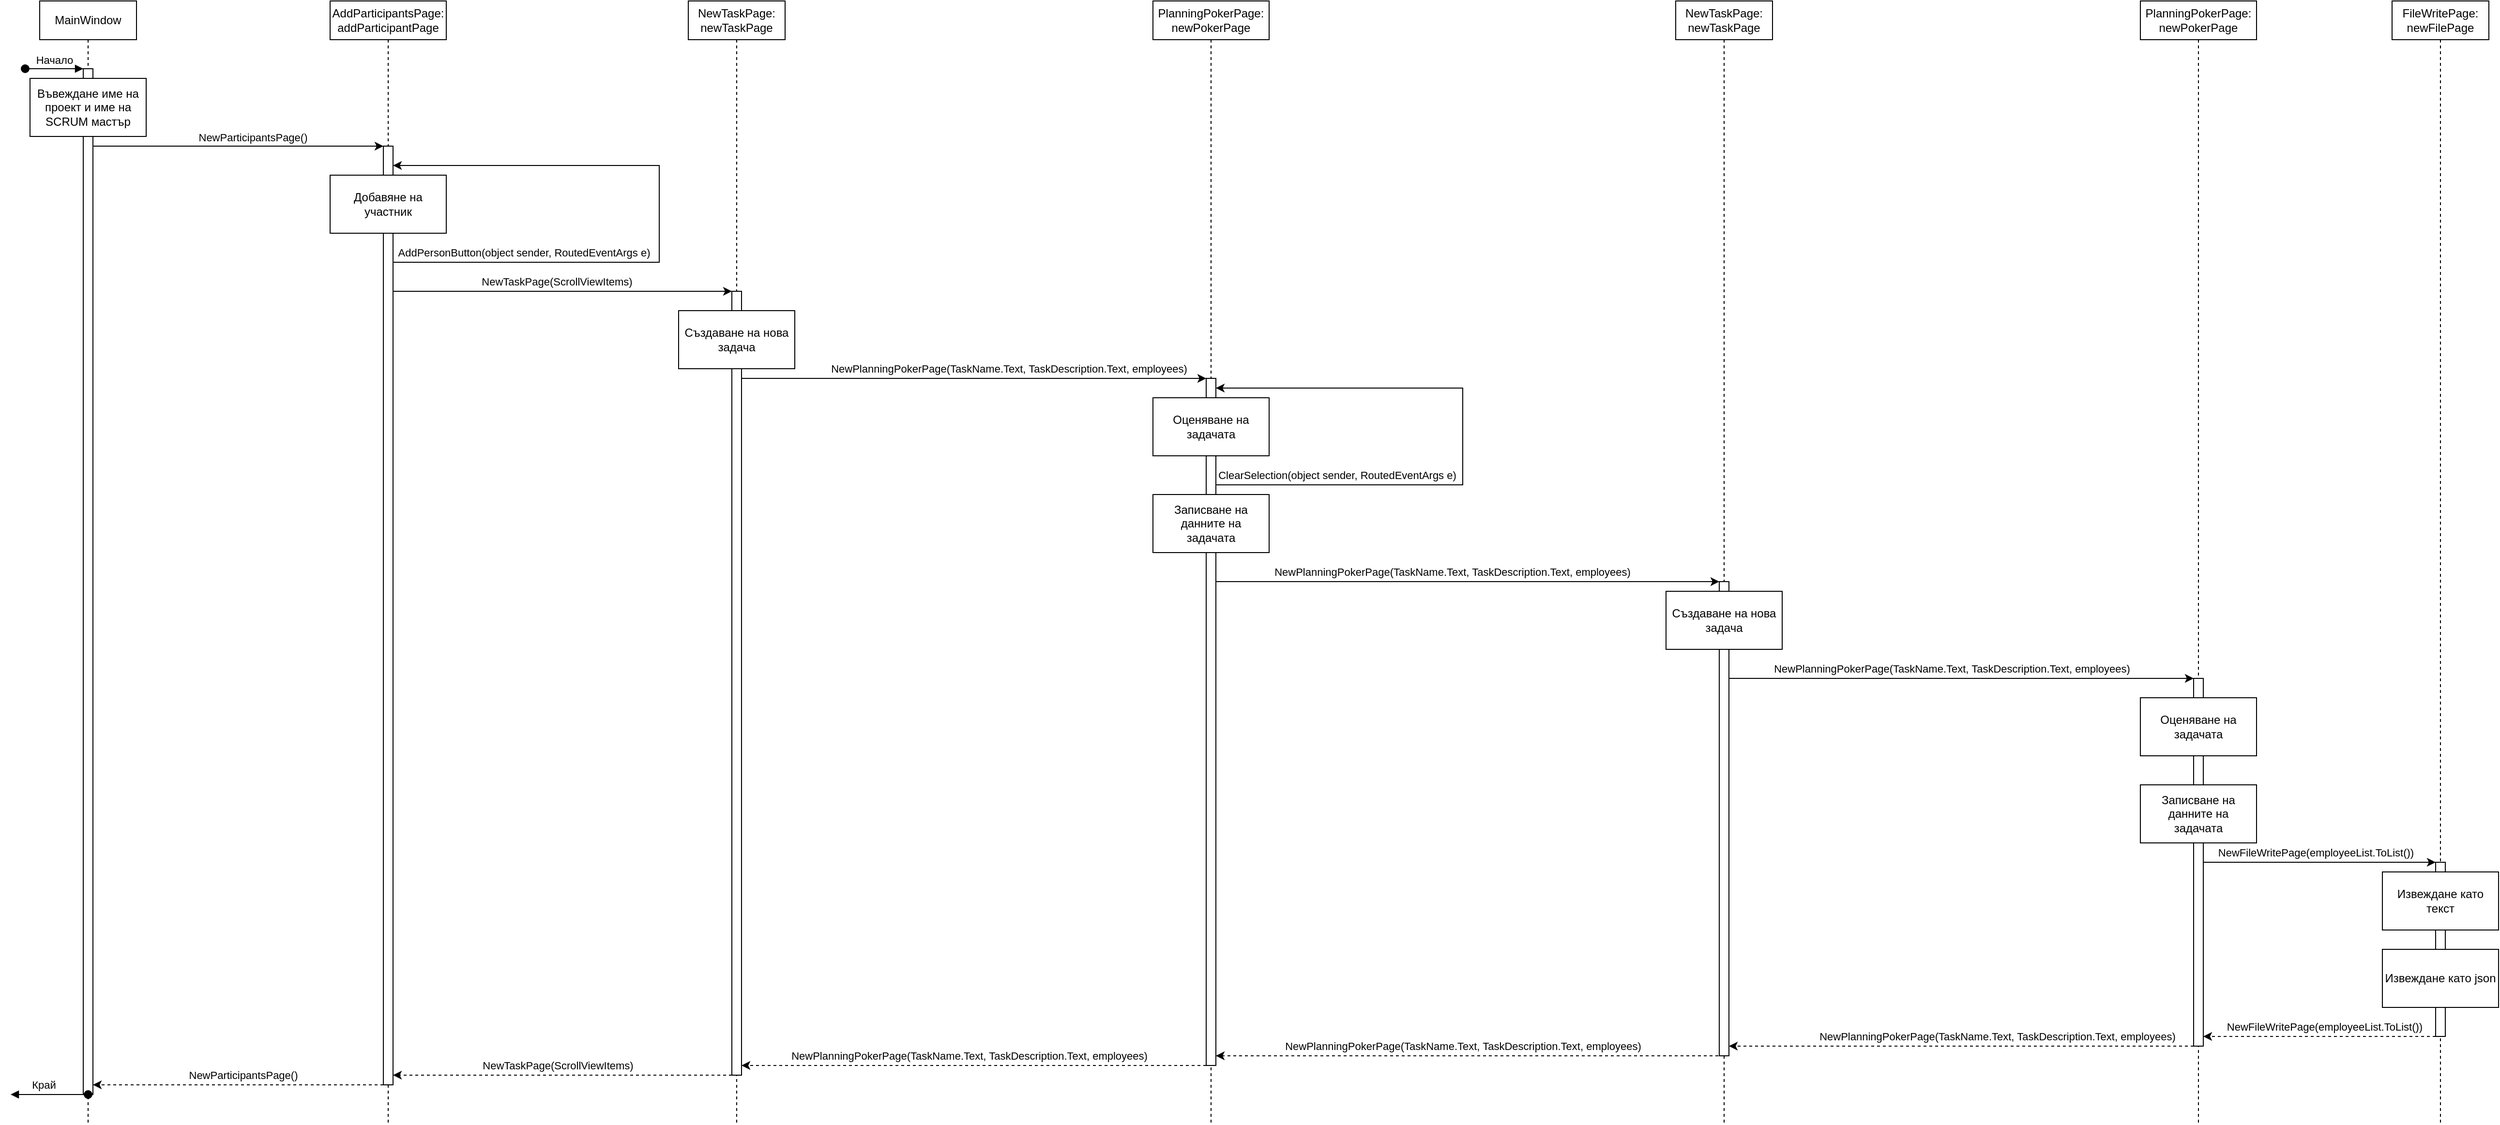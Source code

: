 <mxfile version="21.2.3" type="device">
  <diagram name="Page-1" id="2YBvvXClWsGukQMizWep">
    <mxGraphModel dx="1035" dy="569" grid="1" gridSize="10" guides="1" tooltips="1" connect="1" arrows="1" fold="1" page="1" pageScale="1" pageWidth="850" pageHeight="1100" math="0" shadow="0">
      <root>
        <mxCell id="0" />
        <mxCell id="1" parent="0" />
        <mxCell id="aM9ryv3xv72pqoxQDRHE-1" value="MainWindow" style="shape=umlLifeline;perimeter=lifelinePerimeter;whiteSpace=wrap;html=1;container=0;dropTarget=0;collapsible=0;recursiveResize=0;outlineConnect=0;portConstraint=eastwest;newEdgeStyle={&quot;edgeStyle&quot;:&quot;elbowEdgeStyle&quot;,&quot;elbow&quot;:&quot;vertical&quot;,&quot;curved&quot;:0,&quot;rounded&quot;:0};" parent="1" vertex="1">
          <mxGeometry x="40" y="40" width="100" height="1160" as="geometry" />
        </mxCell>
        <mxCell id="aM9ryv3xv72pqoxQDRHE-2" value="" style="html=1;points=[];perimeter=orthogonalPerimeter;outlineConnect=0;targetShapes=umlLifeline;portConstraint=eastwest;newEdgeStyle={&quot;edgeStyle&quot;:&quot;elbowEdgeStyle&quot;,&quot;elbow&quot;:&quot;vertical&quot;,&quot;curved&quot;:0,&quot;rounded&quot;:0};" parent="aM9ryv3xv72pqoxQDRHE-1" vertex="1">
          <mxGeometry x="45" y="70" width="10" height="1060" as="geometry" />
        </mxCell>
        <mxCell id="aM9ryv3xv72pqoxQDRHE-3" value="Начало" style="html=1;verticalAlign=bottom;startArrow=oval;endArrow=block;startSize=8;edgeStyle=elbowEdgeStyle;elbow=vertical;curved=0;rounded=0;" parent="aM9ryv3xv72pqoxQDRHE-1" target="aM9ryv3xv72pqoxQDRHE-2" edge="1">
          <mxGeometry relative="1" as="geometry">
            <mxPoint x="-15" y="70" as="sourcePoint" />
          </mxGeometry>
        </mxCell>
        <mxCell id="aM9ryv3xv72pqoxQDRHE-5" value="AddParticipantsPage:&lt;br&gt;addParticipantPage" style="shape=umlLifeline;perimeter=lifelinePerimeter;whiteSpace=wrap;html=1;container=0;dropTarget=0;collapsible=0;recursiveResize=0;outlineConnect=0;portConstraint=eastwest;newEdgeStyle={&quot;edgeStyle&quot;:&quot;elbowEdgeStyle&quot;,&quot;elbow&quot;:&quot;vertical&quot;,&quot;curved&quot;:0,&quot;rounded&quot;:0};size=40;" parent="1" vertex="1">
          <mxGeometry x="340" y="40" width="120" height="1160" as="geometry" />
        </mxCell>
        <mxCell id="O8Y2yQ0MNWPU1Q-F4xDI-1" value="NewTaskPage:&lt;br&gt;newTaskPage" style="shape=umlLifeline;perimeter=lifelinePerimeter;whiteSpace=wrap;html=1;container=0;dropTarget=0;collapsible=0;recursiveResize=0;outlineConnect=0;portConstraint=eastwest;newEdgeStyle={&quot;edgeStyle&quot;:&quot;elbowEdgeStyle&quot;,&quot;elbow&quot;:&quot;vertical&quot;,&quot;curved&quot;:0,&quot;rounded&quot;:0};" parent="1" vertex="1">
          <mxGeometry x="710" y="40" width="100" height="1160" as="geometry" />
        </mxCell>
        <mxCell id="O8Y2yQ0MNWPU1Q-F4xDI-3" value="&lt;div&gt;PlanningPokerPage:&lt;/div&gt;newPokerPage" style="shape=umlLifeline;perimeter=lifelinePerimeter;whiteSpace=wrap;html=1;container=0;dropTarget=0;collapsible=0;recursiveResize=0;outlineConnect=0;portConstraint=eastwest;newEdgeStyle={&quot;edgeStyle&quot;:&quot;elbowEdgeStyle&quot;,&quot;elbow&quot;:&quot;vertical&quot;,&quot;curved&quot;:0,&quot;rounded&quot;:0};" parent="1" vertex="1">
          <mxGeometry x="1190" y="40" width="120" height="1160" as="geometry" />
        </mxCell>
        <mxCell id="O8Y2yQ0MNWPU1Q-F4xDI-5" value="Въвеждане име на проект и име на SCRUM мастър" style="rounded=0;whiteSpace=wrap;html=1;" parent="1" vertex="1">
          <mxGeometry x="30" y="120" width="120" height="60" as="geometry" />
        </mxCell>
        <mxCell id="O8Y2yQ0MNWPU1Q-F4xDI-10" value="" style="edgeStyle=elbowEdgeStyle;rounded=0;orthogonalLoop=1;jettySize=auto;html=1;elbow=vertical;curved=0;" parent="1" edge="1" target="O8Y2yQ0MNWPU1Q-F4xDI-9" source="aM9ryv3xv72pqoxQDRHE-2">
          <mxGeometry relative="1" as="geometry">
            <mxPoint x="95" y="199" as="sourcePoint" />
            <mxPoint x="290" y="220" as="targetPoint" />
            <Array as="points">
              <mxPoint x="220" y="190" />
              <mxPoint x="170" y="210" />
              <mxPoint x="180" y="199" />
              <mxPoint x="250" y="189" />
              <mxPoint x="190" y="229" />
            </Array>
          </mxGeometry>
        </mxCell>
        <mxCell id="O8Y2yQ0MNWPU1Q-F4xDI-13" value="NewParticipantsPage()" style="edgeLabel;html=1;align=center;verticalAlign=middle;resizable=0;points=[];" parent="O8Y2yQ0MNWPU1Q-F4xDI-10" vertex="1" connectable="0">
          <mxGeometry x="0.207" y="-2" relative="1" as="geometry">
            <mxPoint x="-16" y="-11" as="offset" />
          </mxGeometry>
        </mxCell>
        <mxCell id="O8Y2yQ0MNWPU1Q-F4xDI-26" value="" style="edgeStyle=elbowEdgeStyle;rounded=0;orthogonalLoop=1;jettySize=auto;html=1;elbow=vertical;curved=0;" parent="1" source="O8Y2yQ0MNWPU1Q-F4xDI-20" target="O8Y2yQ0MNWPU1Q-F4xDI-25" edge="1">
          <mxGeometry relative="1" as="geometry">
            <Array as="points">
              <mxPoint x="850" y="430" />
            </Array>
          </mxGeometry>
        </mxCell>
        <mxCell id="O8Y2yQ0MNWPU1Q-F4xDI-27" value="NewPlanningPokerPage(TaskName.Text, TaskDescription.Text, employees)" style="edgeLabel;html=1;align=center;verticalAlign=middle;resizable=0;points=[];" parent="O8Y2yQ0MNWPU1Q-F4xDI-26" vertex="1" connectable="0">
          <mxGeometry x="0.144" y="2" relative="1" as="geometry">
            <mxPoint x="1" y="-8" as="offset" />
          </mxGeometry>
        </mxCell>
        <mxCell id="O8Y2yQ0MNWPU1Q-F4xDI-20" value="" style="html=1;points=[];perimeter=orthogonalPerimeter;outlineConnect=0;targetShapes=umlLifeline;portConstraint=eastwest;newEdgeStyle={&quot;edgeStyle&quot;:&quot;elbowEdgeStyle&quot;,&quot;elbow&quot;:&quot;vertical&quot;,&quot;curved&quot;:0,&quot;rounded&quot;:0};" parent="1" vertex="1">
          <mxGeometry x="755" y="340" width="10" height="810" as="geometry" />
        </mxCell>
        <mxCell id="O8Y2yQ0MNWPU1Q-F4xDI-21" value="" style="edgeStyle=elbowEdgeStyle;rounded=0;orthogonalLoop=1;jettySize=auto;html=1;elbow=vertical;curved=0;" parent="1" source="O8Y2yQ0MNWPU1Q-F4xDI-9" target="O8Y2yQ0MNWPU1Q-F4xDI-20" edge="1">
          <mxGeometry relative="1" as="geometry">
            <Array as="points">
              <mxPoint x="690" y="340" />
              <mxPoint x="500" y="330" />
            </Array>
          </mxGeometry>
        </mxCell>
        <mxCell id="O8Y2yQ0MNWPU1Q-F4xDI-23" value="NewTaskPage(ScrollViewItems)" style="edgeLabel;html=1;align=center;verticalAlign=middle;resizable=0;points=[];" parent="O8Y2yQ0MNWPU1Q-F4xDI-21" vertex="1" connectable="0">
          <mxGeometry x="0.576" y="-2" relative="1" as="geometry">
            <mxPoint x="-107" y="-12" as="offset" />
          </mxGeometry>
        </mxCell>
        <mxCell id="O8Y2yQ0MNWPU1Q-F4xDI-24" value="Създаване на нова задача" style="rounded=0;whiteSpace=wrap;html=1;" parent="1" vertex="1">
          <mxGeometry x="700" y="360" width="120" height="60" as="geometry" />
        </mxCell>
        <mxCell id="O8Y2yQ0MNWPU1Q-F4xDI-29" value="" style="endArrow=classic;html=1;rounded=0;" parent="1" target="O8Y2yQ0MNWPU1Q-F4xDI-25" edge="1">
          <mxGeometry width="50" height="50" relative="1" as="geometry">
            <mxPoint x="1250" y="540" as="sourcePoint" />
            <mxPoint x="1330" y="420" as="targetPoint" />
            <Array as="points">
              <mxPoint x="1300" y="540" />
              <mxPoint x="1510" y="540" />
              <mxPoint x="1510" y="440" />
              <mxPoint x="1330" y="440" />
              <mxPoint x="1290" y="440" />
            </Array>
          </mxGeometry>
        </mxCell>
        <mxCell id="O8Y2yQ0MNWPU1Q-F4xDI-30" value="ClearSelection(object sender, RoutedEventArgs e)" style="edgeLabel;html=1;align=center;verticalAlign=middle;resizable=0;points=[];" parent="O8Y2yQ0MNWPU1Q-F4xDI-29" vertex="1" connectable="0">
          <mxGeometry x="-0.727" y="-1" relative="1" as="geometry">
            <mxPoint x="46" y="-11" as="offset" />
          </mxGeometry>
        </mxCell>
        <mxCell id="O8Y2yQ0MNWPU1Q-F4xDI-25" value="" style="html=1;points=[];perimeter=orthogonalPerimeter;outlineConnect=0;targetShapes=umlLifeline;portConstraint=eastwest;newEdgeStyle={&quot;edgeStyle&quot;:&quot;elbowEdgeStyle&quot;,&quot;elbow&quot;:&quot;vertical&quot;,&quot;curved&quot;:0,&quot;rounded&quot;:0};" parent="1" vertex="1">
          <mxGeometry x="1245" y="430" width="10" height="710" as="geometry" />
        </mxCell>
        <mxCell id="O8Y2yQ0MNWPU1Q-F4xDI-28" value="Оценяване на задачата" style="rounded=0;whiteSpace=wrap;html=1;" parent="1" vertex="1">
          <mxGeometry x="1190" y="450" width="120" height="60" as="geometry" />
        </mxCell>
        <mxCell id="O8Y2yQ0MNWPU1Q-F4xDI-37" value="&lt;div&gt;Записване на данните на&lt;/div&gt;&lt;div&gt;задачата&lt;/div&gt;" style="rounded=0;whiteSpace=wrap;html=1;" parent="1" vertex="1">
          <mxGeometry x="1190" y="550" width="120" height="60" as="geometry" />
        </mxCell>
        <mxCell id="O8Y2yQ0MNWPU1Q-F4xDI-39" value="FileWritePage:&lt;br&gt;newFilePage" style="shape=umlLifeline;perimeter=lifelinePerimeter;whiteSpace=wrap;html=1;container=0;dropTarget=0;collapsible=0;recursiveResize=0;outlineConnect=0;portConstraint=eastwest;newEdgeStyle={&quot;edgeStyle&quot;:&quot;elbowEdgeStyle&quot;,&quot;elbow&quot;:&quot;vertical&quot;,&quot;curved&quot;:0,&quot;rounded&quot;:0};" parent="1" vertex="1">
          <mxGeometry x="2470" y="40" width="100" height="1160" as="geometry" />
        </mxCell>
        <mxCell id="4PMqVrFQ4jnjLl5kj5E4-8" value="" style="html=1;points=[];perimeter=orthogonalPerimeter;outlineConnect=0;targetShapes=umlLifeline;portConstraint=eastwest;newEdgeStyle={&quot;edgeStyle&quot;:&quot;elbowEdgeStyle&quot;,&quot;elbow&quot;:&quot;vertical&quot;,&quot;curved&quot;:0,&quot;rounded&quot;:0};" vertex="1" parent="O8Y2yQ0MNWPU1Q-F4xDI-39">
          <mxGeometry x="45" y="890" width="10" height="180" as="geometry" />
        </mxCell>
        <mxCell id="O8Y2yQ0MNWPU1Q-F4xDI-46" value="" style="endArrow=classic;html=1;rounded=0;" parent="1" source="O8Y2yQ0MNWPU1Q-F4xDI-25" target="4PMqVrFQ4jnjLl5kj5E4-17" edge="1">
          <mxGeometry width="50" height="50" relative="1" as="geometry">
            <mxPoint x="870" y="640" as="sourcePoint" />
            <mxPoint x="920" y="590" as="targetPoint" />
            <Array as="points">
              <mxPoint x="1330" y="640" />
              <mxPoint x="1360" y="640" />
            </Array>
          </mxGeometry>
        </mxCell>
        <mxCell id="8F0MhI7d2BhW70WeMo5a-2" value="NewPlanningPokerPage(TaskName.Text, TaskDescription.Text, employees)" style="edgeLabel;html=1;align=center;verticalAlign=middle;resizable=0;points=[];" parent="O8Y2yQ0MNWPU1Q-F4xDI-46" vertex="1" connectable="0">
          <mxGeometry x="-0.255" relative="1" as="geometry">
            <mxPoint x="50" y="-10" as="offset" />
          </mxGeometry>
        </mxCell>
        <mxCell id="O8Y2yQ0MNWPU1Q-F4xDI-49" value="" style="endArrow=classic;html=1;rounded=0;dashed=1;" parent="1" source="O8Y2yQ0MNWPU1Q-F4xDI-20" target="O8Y2yQ0MNWPU1Q-F4xDI-9" edge="1">
          <mxGeometry width="50" height="50" relative="1" as="geometry">
            <mxPoint x="440" y="700" as="sourcePoint" />
            <mxPoint x="410" y="790" as="targetPoint" />
            <Array as="points">
              <mxPoint x="480" y="1150" />
            </Array>
          </mxGeometry>
        </mxCell>
        <mxCell id="8F0MhI7d2BhW70WeMo5a-5" value="NewTaskPage(ScrollViewItems)" style="edgeLabel;html=1;align=center;verticalAlign=middle;resizable=0;points=[];" parent="O8Y2yQ0MNWPU1Q-F4xDI-49" vertex="1" connectable="0">
          <mxGeometry x="0.033" y="-1" relative="1" as="geometry">
            <mxPoint x="1" y="-9" as="offset" />
          </mxGeometry>
        </mxCell>
        <mxCell id="O8Y2yQ0MNWPU1Q-F4xDI-51" value="" style="endArrow=classic;html=1;rounded=0;dashed=1;" parent="1" edge="1">
          <mxGeometry width="50" height="50" relative="1" as="geometry">
            <mxPoint x="1245" y="1140" as="sourcePoint" />
            <mxPoint x="765" y="1140" as="targetPoint" />
            <Array as="points">
              <mxPoint x="890" y="1140" />
              <mxPoint x="830" y="1140" />
            </Array>
          </mxGeometry>
        </mxCell>
        <mxCell id="8F0MhI7d2BhW70WeMo5a-3" value="NewPlanningPokerPage(TaskName.Text, TaskDescription.Text, employees)" style="edgeLabel;html=1;align=center;verticalAlign=middle;resizable=0;points=[];" parent="O8Y2yQ0MNWPU1Q-F4xDI-51" vertex="1" connectable="0">
          <mxGeometry x="0.124" relative="1" as="geometry">
            <mxPoint x="25" y="-10" as="offset" />
          </mxGeometry>
        </mxCell>
        <mxCell id="8F0MhI7d2BhW70WeMo5a-6" value="" style="endArrow=classic;html=1;rounded=0;dashed=1;" parent="1" source="O8Y2yQ0MNWPU1Q-F4xDI-9" target="aM9ryv3xv72pqoxQDRHE-2" edge="1">
          <mxGeometry width="50" height="50" relative="1" as="geometry">
            <mxPoint x="240" y="840" as="sourcePoint" />
            <mxPoint x="170" y="840" as="targetPoint" />
            <Array as="points">
              <mxPoint x="180" y="1160" />
            </Array>
          </mxGeometry>
        </mxCell>
        <mxCell id="8F0MhI7d2BhW70WeMo5a-7" value="NewParticipantsPage()" style="edgeLabel;html=1;align=center;verticalAlign=middle;resizable=0;points=[];" parent="8F0MhI7d2BhW70WeMo5a-6" vertex="1" connectable="0">
          <mxGeometry x="0.265" y="3" relative="1" as="geometry">
            <mxPoint x="45" y="-13" as="offset" />
          </mxGeometry>
        </mxCell>
        <mxCell id="8F0MhI7d2BhW70WeMo5a-8" value="" style="html=1;verticalAlign=bottom;startArrow=oval;endArrow=block;startSize=8;edgeStyle=elbowEdgeStyle;elbow=vertical;curved=0;rounded=0;" parent="1" edge="1">
          <mxGeometry x="0.143" y="120" relative="1" as="geometry">
            <mxPoint x="90" y="1170" as="sourcePoint" />
            <mxPoint x="10" y="1170" as="targetPoint" />
            <Array as="points">
              <mxPoint x="60" y="1170" />
            </Array>
            <mxPoint as="offset" />
          </mxGeometry>
        </mxCell>
        <mxCell id="8F0MhI7d2BhW70WeMo5a-9" value="Край" style="edgeLabel;html=1;align=center;verticalAlign=middle;resizable=0;points=[];" parent="8F0MhI7d2BhW70WeMo5a-8" vertex="1" connectable="0">
          <mxGeometry x="0.286" y="2" relative="1" as="geometry">
            <mxPoint x="5" y="-12" as="offset" />
          </mxGeometry>
        </mxCell>
        <mxCell id="O8Y2yQ0MNWPU1Q-F4xDI-9" value="" style="html=1;points=[];perimeter=orthogonalPerimeter;outlineConnect=0;targetShapes=umlLifeline;portConstraint=eastwest;newEdgeStyle={&quot;edgeStyle&quot;:&quot;elbowEdgeStyle&quot;,&quot;elbow&quot;:&quot;vertical&quot;,&quot;curved&quot;:0,&quot;rounded&quot;:0};" parent="1" vertex="1">
          <mxGeometry x="395" y="190" width="10" height="970" as="geometry" />
        </mxCell>
        <mxCell id="O8Y2yQ0MNWPU1Q-F4xDI-17" value="" style="endArrow=classic;html=1;rounded=0;" parent="1" source="O8Y2yQ0MNWPU1Q-F4xDI-9" target="O8Y2yQ0MNWPU1Q-F4xDI-9" edge="1">
          <mxGeometry width="50" height="50" relative="1" as="geometry">
            <mxPoint x="410" y="310" as="sourcePoint" />
            <mxPoint x="520" y="150" as="targetPoint" />
            <Array as="points">
              <mxPoint x="680" y="310" />
              <mxPoint x="680" y="270" />
              <mxPoint x="680" y="210" />
            </Array>
          </mxGeometry>
        </mxCell>
        <mxCell id="O8Y2yQ0MNWPU1Q-F4xDI-19" value="&lt;div&gt;AddPersonButton(object sender, RoutedEventArgs e)&lt;/div&gt;" style="edgeLabel;html=1;align=center;verticalAlign=middle;resizable=0;points=[];" parent="O8Y2yQ0MNWPU1Q-F4xDI-17" vertex="1" connectable="0">
          <mxGeometry x="-0.022" relative="1" as="geometry">
            <mxPoint x="-140" y="33" as="offset" />
          </mxGeometry>
        </mxCell>
        <mxCell id="O8Y2yQ0MNWPU1Q-F4xDI-14" value="Добавяне на участник" style="rounded=0;whiteSpace=wrap;html=1;" parent="1" vertex="1">
          <mxGeometry x="340" y="220" width="120" height="60" as="geometry" />
        </mxCell>
        <mxCell id="4PMqVrFQ4jnjLl5kj5E4-6" value="" style="edgeStyle=elbowEdgeStyle;rounded=0;orthogonalLoop=1;jettySize=auto;html=1;elbow=vertical;curved=0;" edge="1" parent="1" source="4PMqVrFQ4jnjLl5kj5E4-16" target="4PMqVrFQ4jnjLl5kj5E4-20">
          <mxGeometry relative="1" as="geometry">
            <Array as="points">
              <mxPoint x="1920" y="740" />
              <mxPoint x="1890" y="720" />
            </Array>
            <mxPoint x="1300" y="729.41" as="sourcePoint" />
            <mxPoint x="2100" y="820" as="targetPoint" />
          </mxGeometry>
        </mxCell>
        <mxCell id="4PMqVrFQ4jnjLl5kj5E4-7" value="NewPlanningPokerPage(TaskName.Text, TaskDescription.Text, employees)" style="edgeLabel;html=1;align=center;verticalAlign=middle;resizable=0;points=[];" vertex="1" connectable="0" parent="4PMqVrFQ4jnjLl5kj5E4-6">
          <mxGeometry x="0.144" y="2" relative="1" as="geometry">
            <mxPoint x="-43" y="-8" as="offset" />
          </mxGeometry>
        </mxCell>
        <mxCell id="4PMqVrFQ4jnjLl5kj5E4-9" value="" style="edgeStyle=elbowEdgeStyle;rounded=0;orthogonalLoop=1;jettySize=auto;html=1;elbow=vertical;curved=0;" edge="1" parent="1" source="4PMqVrFQ4jnjLl5kj5E4-19" target="4PMqVrFQ4jnjLl5kj5E4-8">
          <mxGeometry relative="1" as="geometry">
            <Array as="points">
              <mxPoint x="2410" y="930" />
              <mxPoint x="1330" y="910" />
            </Array>
            <mxPoint x="1940" y="1000" as="sourcePoint" />
            <mxPoint x="1540" y="910" as="targetPoint" />
          </mxGeometry>
        </mxCell>
        <mxCell id="4PMqVrFQ4jnjLl5kj5E4-10" value="NewFileWritePage(employeeList.ToList())" style="edgeLabel;html=1;align=center;verticalAlign=middle;resizable=0;points=[];" vertex="1" connectable="0" parent="4PMqVrFQ4jnjLl5kj5E4-9">
          <mxGeometry x="0.144" y="2" relative="1" as="geometry">
            <mxPoint x="-19" y="-8" as="offset" />
          </mxGeometry>
        </mxCell>
        <mxCell id="4PMqVrFQ4jnjLl5kj5E4-11" value="Извеждане като текст" style="rounded=0;whiteSpace=wrap;html=1;" vertex="1" parent="1">
          <mxGeometry x="2460" y="940" width="120" height="60" as="geometry" />
        </mxCell>
        <mxCell id="4PMqVrFQ4jnjLl5kj5E4-12" value="Извеждане като json" style="rounded=0;whiteSpace=wrap;html=1;" vertex="1" parent="1">
          <mxGeometry x="2460" y="1020" width="120" height="60" as="geometry" />
        </mxCell>
        <mxCell id="4PMqVrFQ4jnjLl5kj5E4-13" style="edgeStyle=elbowEdgeStyle;rounded=0;orthogonalLoop=1;jettySize=auto;html=1;elbow=vertical;curved=0;dashed=1;" edge="1" parent="1" source="4PMqVrFQ4jnjLl5kj5E4-8" target="4PMqVrFQ4jnjLl5kj5E4-20">
          <mxGeometry relative="1" as="geometry">
            <mxPoint x="1950" y="1130" as="targetPoint" />
            <Array as="points">
              <mxPoint x="2400" y="1110" />
              <mxPoint x="2300" y="1120" />
            </Array>
          </mxGeometry>
        </mxCell>
        <mxCell id="4PMqVrFQ4jnjLl5kj5E4-14" value="NewFileWritePage(employeeList.ToList())" style="edgeLabel;html=1;align=center;verticalAlign=middle;resizable=0;points=[];" vertex="1" connectable="0" parent="4PMqVrFQ4jnjLl5kj5E4-13">
          <mxGeometry x="-0.267" relative="1" as="geometry">
            <mxPoint x="-27" y="-10" as="offset" />
          </mxGeometry>
        </mxCell>
        <mxCell id="4PMqVrFQ4jnjLl5kj5E4-16" value="NewTaskPage:&lt;br&gt;newTaskPage" style="shape=umlLifeline;perimeter=lifelinePerimeter;whiteSpace=wrap;html=1;container=0;dropTarget=0;collapsible=0;recursiveResize=0;outlineConnect=0;portConstraint=eastwest;newEdgeStyle={&quot;edgeStyle&quot;:&quot;elbowEdgeStyle&quot;,&quot;elbow&quot;:&quot;vertical&quot;,&quot;curved&quot;:0,&quot;rounded&quot;:0};" vertex="1" parent="1">
          <mxGeometry x="1730" y="40" width="100" height="1160" as="geometry" />
        </mxCell>
        <mxCell id="4PMqVrFQ4jnjLl5kj5E4-17" value="" style="html=1;points=[];perimeter=orthogonalPerimeter;outlineConnect=0;targetShapes=umlLifeline;portConstraint=eastwest;newEdgeStyle={&quot;edgeStyle&quot;:&quot;elbowEdgeStyle&quot;,&quot;elbow&quot;:&quot;vertical&quot;,&quot;curved&quot;:0,&quot;rounded&quot;:0};" vertex="1" parent="4PMqVrFQ4jnjLl5kj5E4-16">
          <mxGeometry x="45" y="600" width="10" height="490" as="geometry" />
        </mxCell>
        <mxCell id="4PMqVrFQ4jnjLl5kj5E4-3" value="Създаване на нова задача" style="rounded=0;whiteSpace=wrap;html=1;" vertex="1" parent="1">
          <mxGeometry x="1720" y="650" width="120" height="60" as="geometry" />
        </mxCell>
        <mxCell id="4PMqVrFQ4jnjLl5kj5E4-19" value="&lt;div&gt;PlanningPokerPage:&lt;/div&gt;newPokerPage" style="shape=umlLifeline;perimeter=lifelinePerimeter;whiteSpace=wrap;html=1;container=0;dropTarget=0;collapsible=0;recursiveResize=0;outlineConnect=0;portConstraint=eastwest;newEdgeStyle={&quot;edgeStyle&quot;:&quot;elbowEdgeStyle&quot;,&quot;elbow&quot;:&quot;vertical&quot;,&quot;curved&quot;:0,&quot;rounded&quot;:0};" vertex="1" parent="1">
          <mxGeometry x="2210" y="40" width="120" height="1160" as="geometry" />
        </mxCell>
        <mxCell id="4PMqVrFQ4jnjLl5kj5E4-20" value="" style="html=1;points=[];perimeter=orthogonalPerimeter;outlineConnect=0;targetShapes=umlLifeline;portConstraint=eastwest;newEdgeStyle={&quot;edgeStyle&quot;:&quot;elbowEdgeStyle&quot;,&quot;elbow&quot;:&quot;vertical&quot;,&quot;curved&quot;:0,&quot;rounded&quot;:0};" vertex="1" parent="4PMqVrFQ4jnjLl5kj5E4-19">
          <mxGeometry x="55" y="700" width="10" height="380" as="geometry" />
        </mxCell>
        <mxCell id="4PMqVrFQ4jnjLl5kj5E4-4" value="Оценяване на задачата" style="rounded=0;whiteSpace=wrap;html=1;" vertex="1" parent="1">
          <mxGeometry x="2210" y="760" width="120" height="60" as="geometry" />
        </mxCell>
        <mxCell id="4PMqVrFQ4jnjLl5kj5E4-5" value="&lt;div&gt;Записване на данните на&lt;/div&gt;&lt;div&gt;задачата&lt;/div&gt;" style="rounded=0;whiteSpace=wrap;html=1;" vertex="1" parent="1">
          <mxGeometry x="2210" y="850" width="120" height="60" as="geometry" />
        </mxCell>
        <mxCell id="4PMqVrFQ4jnjLl5kj5E4-21" style="edgeStyle=elbowEdgeStyle;rounded=0;orthogonalLoop=1;jettySize=auto;html=1;elbow=vertical;curved=0;dashed=1;" edge="1" parent="1" source="4PMqVrFQ4jnjLl5kj5E4-20" target="4PMqVrFQ4jnjLl5kj5E4-17">
          <mxGeometry relative="1" as="geometry">
            <mxPoint x="2260" y="1120" as="sourcePoint" />
            <mxPoint x="2020" y="1120" as="targetPoint" />
            <Array as="points">
              <mxPoint x="2145" y="1120" />
              <mxPoint x="2045" y="1130" />
            </Array>
          </mxGeometry>
        </mxCell>
        <mxCell id="4PMqVrFQ4jnjLl5kj5E4-22" value="NewPlanningPokerPage(TaskName.Text, TaskDescription.Text, employees)" style="edgeLabel;html=1;align=center;verticalAlign=middle;resizable=0;points=[];" vertex="1" connectable="0" parent="4PMqVrFQ4jnjLl5kj5E4-21">
          <mxGeometry x="-0.267" relative="1" as="geometry">
            <mxPoint x="-27" y="-10" as="offset" />
          </mxGeometry>
        </mxCell>
        <mxCell id="4PMqVrFQ4jnjLl5kj5E4-23" value="" style="endArrow=classic;html=1;rounded=0;dashed=1;" edge="1" parent="1" target="O8Y2yQ0MNWPU1Q-F4xDI-25">
          <mxGeometry width="50" height="50" relative="1" as="geometry">
            <mxPoint x="1780" y="1130" as="sourcePoint" />
            <mxPoint x="1300" y="1130" as="targetPoint" />
            <Array as="points">
              <mxPoint x="1425" y="1130" />
              <mxPoint x="1365" y="1130" />
            </Array>
          </mxGeometry>
        </mxCell>
        <mxCell id="4PMqVrFQ4jnjLl5kj5E4-24" value="NewPlanningPokerPage(TaskName.Text, TaskDescription.Text, employees)" style="edgeLabel;html=1;align=center;verticalAlign=middle;resizable=0;points=[];" vertex="1" connectable="0" parent="4PMqVrFQ4jnjLl5kj5E4-23">
          <mxGeometry x="0.124" relative="1" as="geometry">
            <mxPoint x="25" y="-10" as="offset" />
          </mxGeometry>
        </mxCell>
      </root>
    </mxGraphModel>
  </diagram>
</mxfile>
